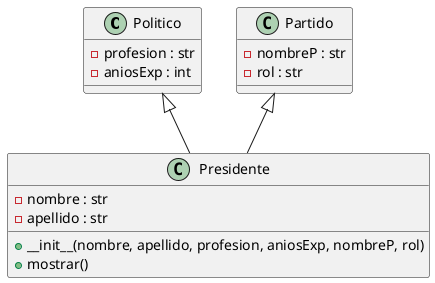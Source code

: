 
@startuml
class Politico {
    - profesion : str
    - aniosExp : int
}

class Partido {
    - nombreP : str
    - rol : str
}

class Presidente {
    - nombre : str
    - apellido : str
    + __init__(nombre, apellido, profesion, aniosExp, nombreP, rol)
    + mostrar()
}

Politico <|-- Presidente
Partido <|-- Presidente
@enduml
